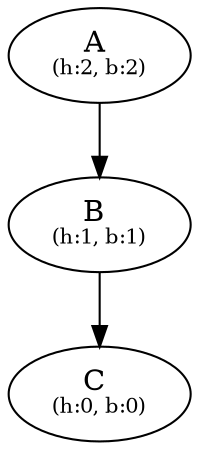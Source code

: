 digraph {
  nA [label="A" pos="0.8,2.0!" label=<A <br/><font point-size="10">(h:2, b:2)</font>>]
  nB [label="B" pos="1.6,1.0!" label=<B <br/><font point-size="10">(h:1, b:1)</font>>]
  nC [label="C" pos="2.0,0.0!" label=<C <br/><font point-size="10">(h:0, b:0)</font>>]
  nA -> nB 
  nB -> nC 
}